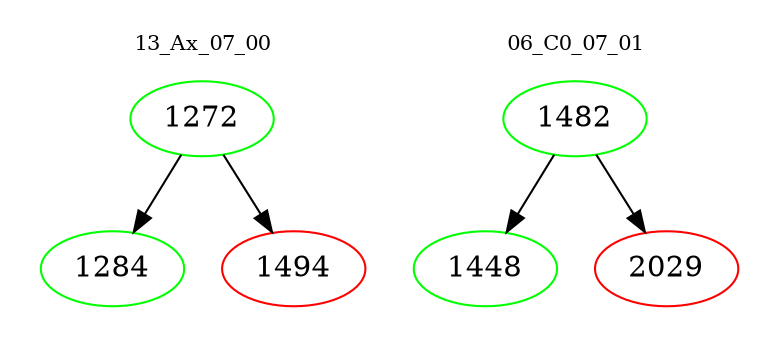 digraph{
subgraph cluster_0 {
color = white
label = "13_Ax_07_00";
fontsize=10;
T0_1272 [label="1272", color="green"]
T0_1272 -> T0_1284 [color="black"]
T0_1284 [label="1284", color="green"]
T0_1272 -> T0_1494 [color="black"]
T0_1494 [label="1494", color="red"]
}
subgraph cluster_1 {
color = white
label = "06_C0_07_01";
fontsize=10;
T1_1482 [label="1482", color="green"]
T1_1482 -> T1_1448 [color="black"]
T1_1448 [label="1448", color="green"]
T1_1482 -> T1_2029 [color="black"]
T1_2029 [label="2029", color="red"]
}
}

